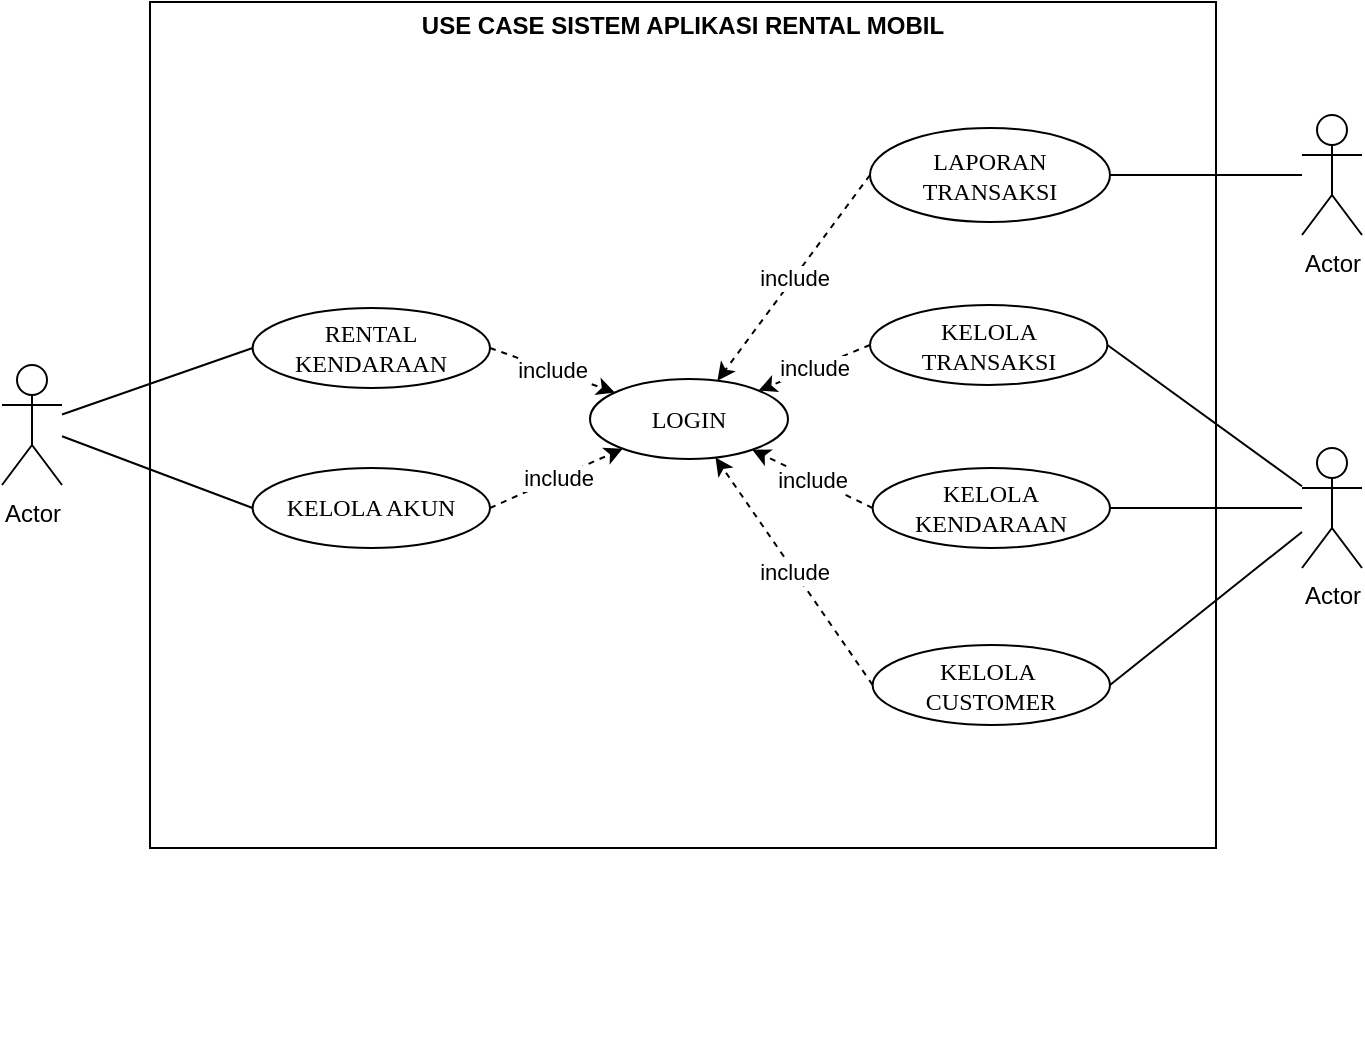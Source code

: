 <mxfile version="24.9.3">
  <diagram name="Page-1" id="5-ev-mRVP4xy-OfdvpHT">
    <mxGraphModel dx="595" dy="350" grid="1" gridSize="10" guides="1" tooltips="1" connect="1" arrows="1" fold="1" page="1" pageScale="1" pageWidth="827" pageHeight="1169" math="0" shadow="0">
      <root>
        <mxCell id="0" />
        <mxCell id="1" parent="0" />
        <mxCell id="KJCYhKLITdV8c5P8gec8-2" value="USE CASE SISTEM APLIKASI RENTAL MOBIL" style="swimlane;whiteSpace=wrap;html=1;strokeColor=default;swimlaneLine=0;" parent="1" vertex="1">
          <mxGeometry x="147" y="287" width="533" height="423" as="geometry">
            <mxRectangle x="147" y="287" width="300" height="30" as="alternateBounds" />
          </mxGeometry>
        </mxCell>
        <mxCell id="wwvIs3sMuDF8hLlY4sbJ-28" style="rounded=0;orthogonalLoop=1;jettySize=auto;html=1;exitX=0;exitY=0.5;exitDx=0;exitDy=0;strokeColor=none;" parent="KJCYhKLITdV8c5P8gec8-2" edge="1">
          <mxGeometry relative="1" as="geometry">
            <mxPoint x="-17.5" y="395" as="targetPoint" />
            <mxPoint x="162.5" y="515" as="sourcePoint" />
          </mxGeometry>
        </mxCell>
        <mxCell id="wwvIs3sMuDF8hLlY4sbJ-6" style="rounded=0;orthogonalLoop=1;jettySize=auto;html=1;exitX=1;exitY=0.5;exitDx=0;exitDy=0;entryX=0;entryY=0.5;entryDx=0;entryDy=0;strokeColor=none;" parent="KJCYhKLITdV8c5P8gec8-2" edge="1">
          <mxGeometry relative="1" as="geometry">
            <mxPoint x="162.5" y="515" as="targetPoint" />
            <mxPoint x="165" y="208.5" as="sourcePoint" />
          </mxGeometry>
        </mxCell>
        <mxCell id="KJCYhKLITdV8c5P8gec8-6" value="&lt;font face=&quot;Times New Roman&quot;&gt;LOGIN&lt;/font&gt;" style="ellipse;whiteSpace=wrap;html=1;" parent="KJCYhKLITdV8c5P8gec8-2" vertex="1">
          <mxGeometry x="220" y="188.5" width="99" height="40" as="geometry" />
        </mxCell>
        <mxCell id="wwvIs3sMuDF8hLlY4sbJ-37" value="" style="endArrow=classic;html=1;rounded=0;exitX=1;exitY=0.5;exitDx=0;exitDy=0;dashed=1;" parent="KJCYhKLITdV8c5P8gec8-2" source="2P-Zrm7ylwHTBfBdRfBB-6" target="KJCYhKLITdV8c5P8gec8-6" edge="1">
          <mxGeometry relative="1" as="geometry">
            <mxPoint x="170" y="158.5" as="sourcePoint" />
            <mxPoint x="319" y="320.5" as="targetPoint" />
          </mxGeometry>
        </mxCell>
        <mxCell id="wwvIs3sMuDF8hLlY4sbJ-38" value="include" style="edgeLabel;resizable=0;html=1;;align=center;verticalAlign=middle;" parent="wwvIs3sMuDF8hLlY4sbJ-37" connectable="0" vertex="1">
          <mxGeometry relative="1" as="geometry" />
        </mxCell>
        <mxCell id="wwvIs3sMuDF8hLlY4sbJ-40" value="" style="rounded=0;orthogonalLoop=1;jettySize=auto;html=1;exitX=1;exitY=0.5;exitDx=0;exitDy=0;entryX=0;entryY=0.5;entryDx=0;entryDy=0;strokeColor=none;" parent="KJCYhKLITdV8c5P8gec8-2" edge="1">
          <mxGeometry relative="1" as="geometry">
            <mxPoint x="170" y="158.5" as="sourcePoint" />
            <mxPoint x="66" y="208.5" as="targetPoint" />
          </mxGeometry>
        </mxCell>
        <mxCell id="wwvIs3sMuDF8hLlY4sbJ-44" value="" style="endArrow=classic;html=1;rounded=0;exitX=1;exitY=0.5;exitDx=0;exitDy=0;dashed=1;" parent="KJCYhKLITdV8c5P8gec8-2" source="2P-Zrm7ylwHTBfBdRfBB-5" target="KJCYhKLITdV8c5P8gec8-6" edge="1">
          <mxGeometry relative="1" as="geometry">
            <mxPoint x="170" y="248" as="sourcePoint" />
            <mxPoint x="230" y="218.5" as="targetPoint" />
          </mxGeometry>
        </mxCell>
        <mxCell id="wwvIs3sMuDF8hLlY4sbJ-45" value="include" style="edgeLabel;resizable=0;html=1;;align=center;verticalAlign=middle;" parent="wwvIs3sMuDF8hLlY4sbJ-44" connectable="0" vertex="1">
          <mxGeometry relative="1" as="geometry" />
        </mxCell>
        <mxCell id="2P-Zrm7ylwHTBfBdRfBB-5" value="&lt;font face=&quot;Times New Roman&quot;&gt;KELOLA AKUN&lt;/font&gt;" style="ellipse;whiteSpace=wrap;html=1;" vertex="1" parent="KJCYhKLITdV8c5P8gec8-2">
          <mxGeometry x="51.31" y="233" width="118.69" height="40" as="geometry" />
        </mxCell>
        <mxCell id="2P-Zrm7ylwHTBfBdRfBB-6" value="&lt;font face=&quot;Times New Roman&quot;&gt;RENTAL KENDARAAN&lt;/font&gt;" style="ellipse;whiteSpace=wrap;html=1;" vertex="1" parent="KJCYhKLITdV8c5P8gec8-2">
          <mxGeometry x="51.31" y="153" width="118.69" height="40" as="geometry" />
        </mxCell>
        <mxCell id="KJCYhKLITdV8c5P8gec8-14" value="&lt;font face=&quot;Times New Roman&quot;&gt;KELOLA KENDARAAN&lt;/font&gt;" style="ellipse;whiteSpace=wrap;html=1;" parent="KJCYhKLITdV8c5P8gec8-2" vertex="1">
          <mxGeometry x="361.31" y="233" width="118.69" height="40" as="geometry" />
        </mxCell>
        <mxCell id="KJCYhKLITdV8c5P8gec8-31" value="" style="endArrow=classic;html=1;rounded=0;exitX=0;exitY=0.5;exitDx=0;exitDy=0;dashed=1;" parent="KJCYhKLITdV8c5P8gec8-2" source="KJCYhKLITdV8c5P8gec8-14" target="KJCYhKLITdV8c5P8gec8-6" edge="1">
          <mxGeometry relative="1" as="geometry">
            <mxPoint x="418" y="320.5" as="sourcePoint" />
            <mxPoint x="305" y="525.5" as="targetPoint" />
          </mxGeometry>
        </mxCell>
        <mxCell id="KJCYhKLITdV8c5P8gec8-32" value="include" style="edgeLabel;resizable=0;html=1;;align=center;verticalAlign=middle;" parent="KJCYhKLITdV8c5P8gec8-31" connectable="0" vertex="1">
          <mxGeometry relative="1" as="geometry" />
        </mxCell>
        <mxCell id="KJCYhKLITdV8c5P8gec8-23" value="&lt;font face=&quot;Times New Roman&quot;&gt;LAPORAN TRANSAKSI&lt;/font&gt;" style="ellipse;whiteSpace=wrap;html=1;" parent="KJCYhKLITdV8c5P8gec8-2" vertex="1">
          <mxGeometry x="360" y="63" width="120" height="47" as="geometry" />
        </mxCell>
        <mxCell id="2P-Zrm7ylwHTBfBdRfBB-3" value="" style="endArrow=classic;html=1;rounded=0;exitX=0;exitY=0.5;exitDx=0;exitDy=0;dashed=1;" edge="1" parent="KJCYhKLITdV8c5P8gec8-2" source="KJCYhKLITdV8c5P8gec8-23" target="KJCYhKLITdV8c5P8gec8-6">
          <mxGeometry relative="1" as="geometry">
            <mxPoint x="507" y="387" as="sourcePoint" />
            <mxPoint x="432" y="477" as="targetPoint" />
          </mxGeometry>
        </mxCell>
        <mxCell id="2P-Zrm7ylwHTBfBdRfBB-4" value="include" style="edgeLabel;resizable=0;html=1;;align=center;verticalAlign=middle;" connectable="0" vertex="1" parent="2P-Zrm7ylwHTBfBdRfBB-3">
          <mxGeometry relative="1" as="geometry" />
        </mxCell>
        <mxCell id="KJCYhKLITdV8c5P8gec8-13" value="&lt;font face=&quot;Times New Roman&quot;&gt;KELOLA TRANSAKSI&lt;/font&gt;" style="ellipse;whiteSpace=wrap;html=1;" parent="1" vertex="1">
          <mxGeometry x="507" y="438.5" width="118.69" height="40" as="geometry" />
        </mxCell>
        <mxCell id="KJCYhKLITdV8c5P8gec8-15" value="&lt;font face=&quot;Times New Roman&quot;&gt;KELOLA&amp;nbsp;&lt;/font&gt;&lt;div&gt;&lt;font face=&quot;Times New Roman&quot;&gt;CUSTOMER&lt;/font&gt;&lt;/div&gt;" style="ellipse;whiteSpace=wrap;html=1;" parent="1" vertex="1">
          <mxGeometry x="508.31" y="608.5" width="118.69" height="40" as="geometry" />
        </mxCell>
        <mxCell id="KJCYhKLITdV8c5P8gec8-4" value="Actor" style="shape=umlActor;verticalLabelPosition=bottom;verticalAlign=top;html=1;outlineConnect=0;" parent="1" vertex="1">
          <mxGeometry x="723" y="343.5" width="30" height="60" as="geometry" />
        </mxCell>
        <mxCell id="KJCYhKLITdV8c5P8gec8-5" value="Actor" style="shape=umlActor;verticalLabelPosition=bottom;verticalAlign=top;html=1;outlineConnect=0;" parent="1" vertex="1">
          <mxGeometry x="723" y="510" width="30" height="60" as="geometry" />
        </mxCell>
        <mxCell id="KJCYhKLITdV8c5P8gec8-20" value="" style="endArrow=none;html=1;rounded=0;exitX=1;exitY=0.5;exitDx=0;exitDy=0;" parent="1" source="KJCYhKLITdV8c5P8gec8-13" target="KJCYhKLITdV8c5P8gec8-5" edge="1">
          <mxGeometry width="50" height="50" relative="1" as="geometry">
            <mxPoint x="583" y="519" as="sourcePoint" />
            <mxPoint x="723" y="540" as="targetPoint" />
          </mxGeometry>
        </mxCell>
        <mxCell id="KJCYhKLITdV8c5P8gec8-21" value="" style="endArrow=none;html=1;rounded=0;entryX=1;entryY=0.5;entryDx=0;entryDy=0;" parent="1" source="KJCYhKLITdV8c5P8gec8-5" target="KJCYhKLITdV8c5P8gec8-14" edge="1">
          <mxGeometry width="50" height="50" relative="1" as="geometry">
            <mxPoint x="672" y="469" as="sourcePoint" />
            <mxPoint x="803" y="559" as="targetPoint" />
          </mxGeometry>
        </mxCell>
        <mxCell id="KJCYhKLITdV8c5P8gec8-22" value="" style="endArrow=none;html=1;rounded=0;entryX=1;entryY=0.5;entryDx=0;entryDy=0;" parent="1" source="KJCYhKLITdV8c5P8gec8-5" target="KJCYhKLITdV8c5P8gec8-15" edge="1">
          <mxGeometry width="50" height="50" relative="1" as="geometry">
            <mxPoint x="803" y="559" as="sourcePoint" />
            <mxPoint x="672" y="569" as="targetPoint" />
          </mxGeometry>
        </mxCell>
        <mxCell id="KJCYhKLITdV8c5P8gec8-25" value="" style="endArrow=none;html=1;rounded=0;exitX=1;exitY=0.5;exitDx=0;exitDy=0;" parent="1" source="KJCYhKLITdV8c5P8gec8-23" target="KJCYhKLITdV8c5P8gec8-4" edge="1">
          <mxGeometry width="50" height="50" relative="1" as="geometry">
            <mxPoint x="662" y="349" as="sourcePoint" />
            <mxPoint x="793" y="459" as="targetPoint" />
          </mxGeometry>
        </mxCell>
        <mxCell id="KJCYhKLITdV8c5P8gec8-29" value="" style="endArrow=classic;html=1;rounded=0;exitX=0;exitY=0.5;exitDx=0;exitDy=0;dashed=1;" parent="1" source="KJCYhKLITdV8c5P8gec8-13" target="KJCYhKLITdV8c5P8gec8-6" edge="1">
          <mxGeometry relative="1" as="geometry">
            <mxPoint x="565" y="607.5" as="sourcePoint" />
            <mxPoint x="702" y="592.5" as="targetPoint" />
          </mxGeometry>
        </mxCell>
        <mxCell id="KJCYhKLITdV8c5P8gec8-30" value="include" style="edgeLabel;resizable=0;html=1;;align=center;verticalAlign=middle;" parent="KJCYhKLITdV8c5P8gec8-29" connectable="0" vertex="1">
          <mxGeometry relative="1" as="geometry" />
        </mxCell>
        <mxCell id="KJCYhKLITdV8c5P8gec8-33" value="" style="endArrow=classic;html=1;rounded=0;exitX=0;exitY=0.5;exitDx=0;exitDy=0;dashed=1;" parent="1" source="KJCYhKLITdV8c5P8gec8-15" target="KJCYhKLITdV8c5P8gec8-6" edge="1">
          <mxGeometry relative="1" as="geometry">
            <mxPoint x="565" y="607.5" as="sourcePoint" />
            <mxPoint x="432" y="842.5" as="targetPoint" />
          </mxGeometry>
        </mxCell>
        <mxCell id="KJCYhKLITdV8c5P8gec8-34" value="include" style="edgeLabel;resizable=0;html=1;;align=center;verticalAlign=middle;" parent="KJCYhKLITdV8c5P8gec8-33" connectable="0" vertex="1">
          <mxGeometry relative="1" as="geometry" />
        </mxCell>
        <mxCell id="KJCYhKLITdV8c5P8gec8-3" value="Actor" style="shape=umlActor;verticalLabelPosition=bottom;verticalAlign=top;html=1;outlineConnect=0;" parent="1" vertex="1">
          <mxGeometry x="73" y="468.5" width="30" height="60" as="geometry" />
        </mxCell>
        <mxCell id="wwvIs3sMuDF8hLlY4sbJ-43" style="rounded=0;orthogonalLoop=1;jettySize=auto;html=1;entryX=0;entryY=0.5;entryDx=0;entryDy=0;endArrow=none;endFill=0;" parent="1" source="KJCYhKLITdV8c5P8gec8-3" target="2P-Zrm7ylwHTBfBdRfBB-5" edge="1">
          <mxGeometry relative="1" as="geometry">
            <mxPoint x="197" y="535" as="targetPoint" />
          </mxGeometry>
        </mxCell>
        <mxCell id="wwvIs3sMuDF8hLlY4sbJ-36" style="rounded=0;orthogonalLoop=1;jettySize=auto;html=1;exitX=0;exitY=0.5;exitDx=0;exitDy=0;endArrow=none;endFill=0;" parent="1" source="2P-Zrm7ylwHTBfBdRfBB-6" target="KJCYhKLITdV8c5P8gec8-3" edge="1">
          <mxGeometry relative="1" as="geometry">
            <mxPoint x="197" y="445.5" as="sourcePoint" />
          </mxGeometry>
        </mxCell>
      </root>
    </mxGraphModel>
  </diagram>
</mxfile>
